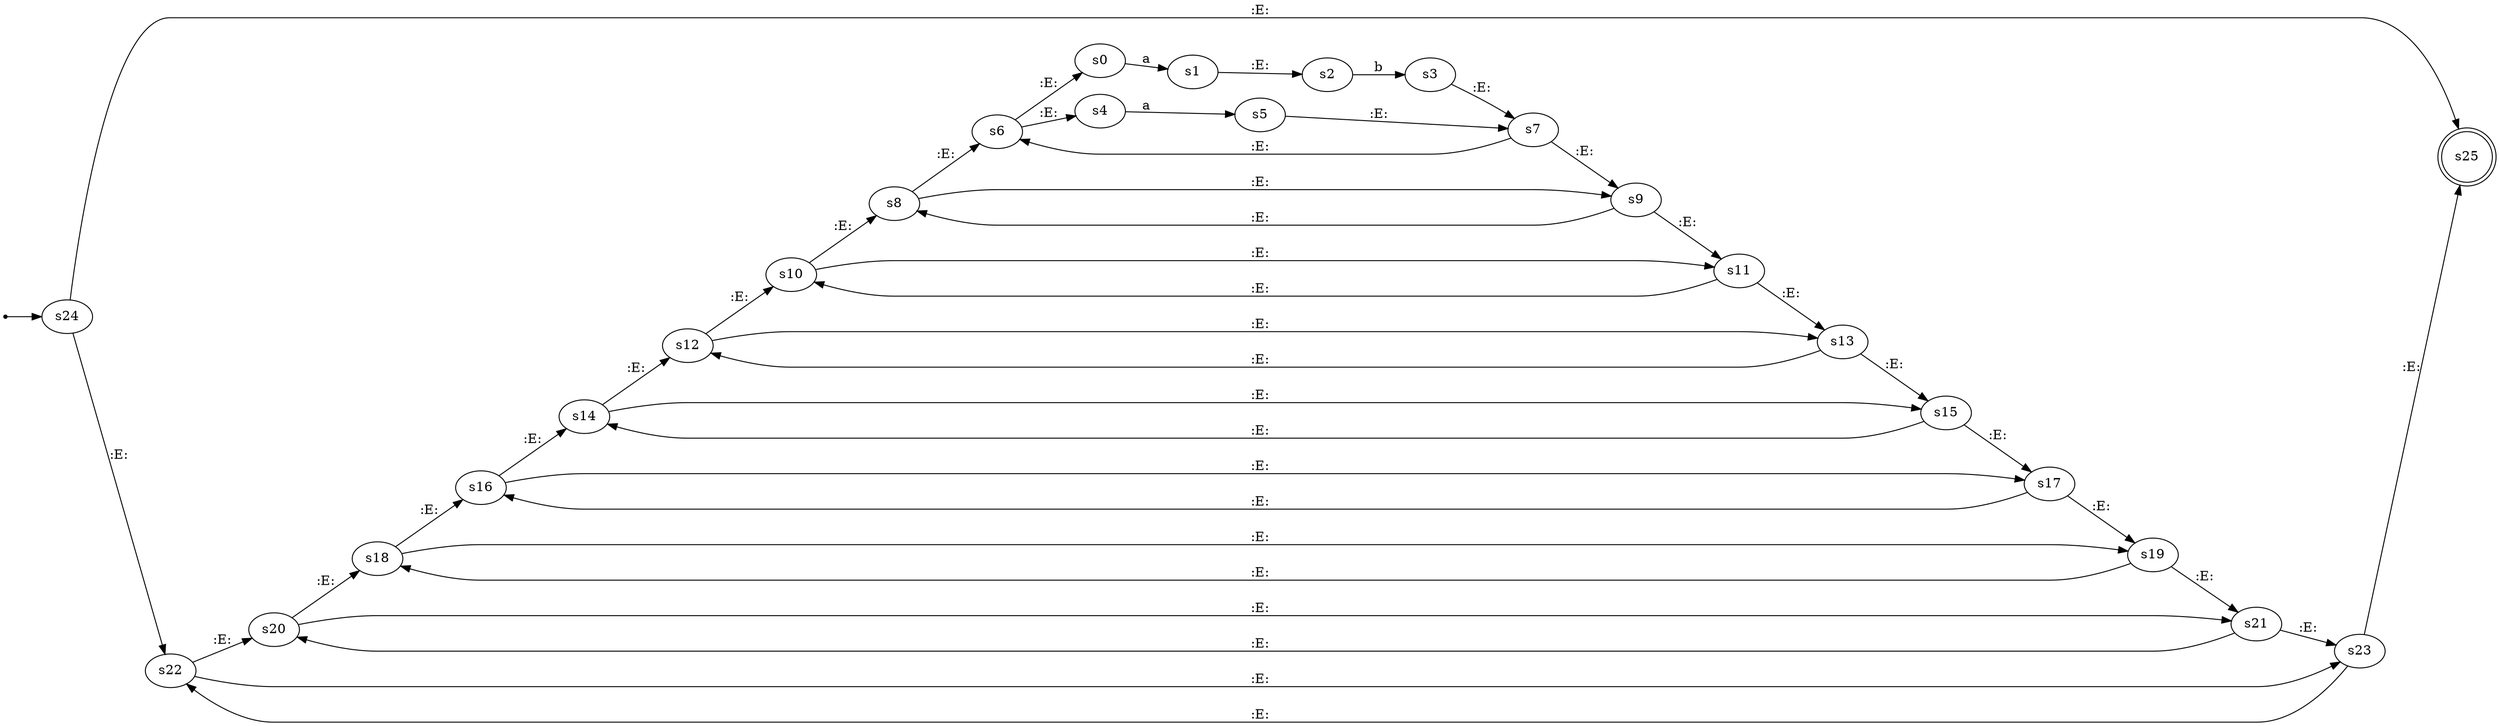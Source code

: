 digraph "graph" {
rankdir = LR;
start [shape=point]
start -> s24
s25[shape= doublecircle]
s0 -> s1 [label= "a"]
s2 -> s3 [label= "b"]
s1 -> s2 [label= ":E:"]
s4 -> s5 [label= "a"]
s6 -> s0 [label= ":E:"]
s6 -> s4 [label= ":E:"]
s3 -> s7 [label= ":E:"]
s5 -> s7 [label= ":E:"]
s8 -> s9 [label= ":E:"]
s8 -> s6 [label= ":E:"]
s7 -> s9 [label= ":E:"]
s7 -> s6 [label= ":E:"]
s10 -> s11 [label= ":E:"]
s10 -> s8 [label= ":E:"]
s9 -> s11 [label= ":E:"]
s9 -> s8 [label= ":E:"]
s12 -> s13 [label= ":E:"]
s12 -> s10 [label= ":E:"]
s11 -> s13 [label= ":E:"]
s11 -> s10 [label= ":E:"]
s14 -> s15 [label= ":E:"]
s14 -> s12 [label= ":E:"]
s13 -> s15 [label= ":E:"]
s13 -> s12 [label= ":E:"]
s16 -> s17 [label= ":E:"]
s16 -> s14 [label= ":E:"]
s15 -> s17 [label= ":E:"]
s15 -> s14 [label= ":E:"]
s18 -> s19 [label= ":E:"]
s18 -> s16 [label= ":E:"]
s17 -> s19 [label= ":E:"]
s17 -> s16 [label= ":E:"]
s20 -> s21 [label= ":E:"]
s20 -> s18 [label= ":E:"]
s19 -> s21 [label= ":E:"]
s19 -> s18 [label= ":E:"]
s22 -> s23 [label= ":E:"]
s22 -> s20 [label= ":E:"]
s21 -> s23 [label= ":E:"]
s21 -> s20 [label= ":E:"]
s24 -> s25 [label= ":E:"]
s24 -> s22 [label= ":E:"]
s23 -> s25 [label= ":E:"]
s23 -> s22 [label= ":E:"]
}